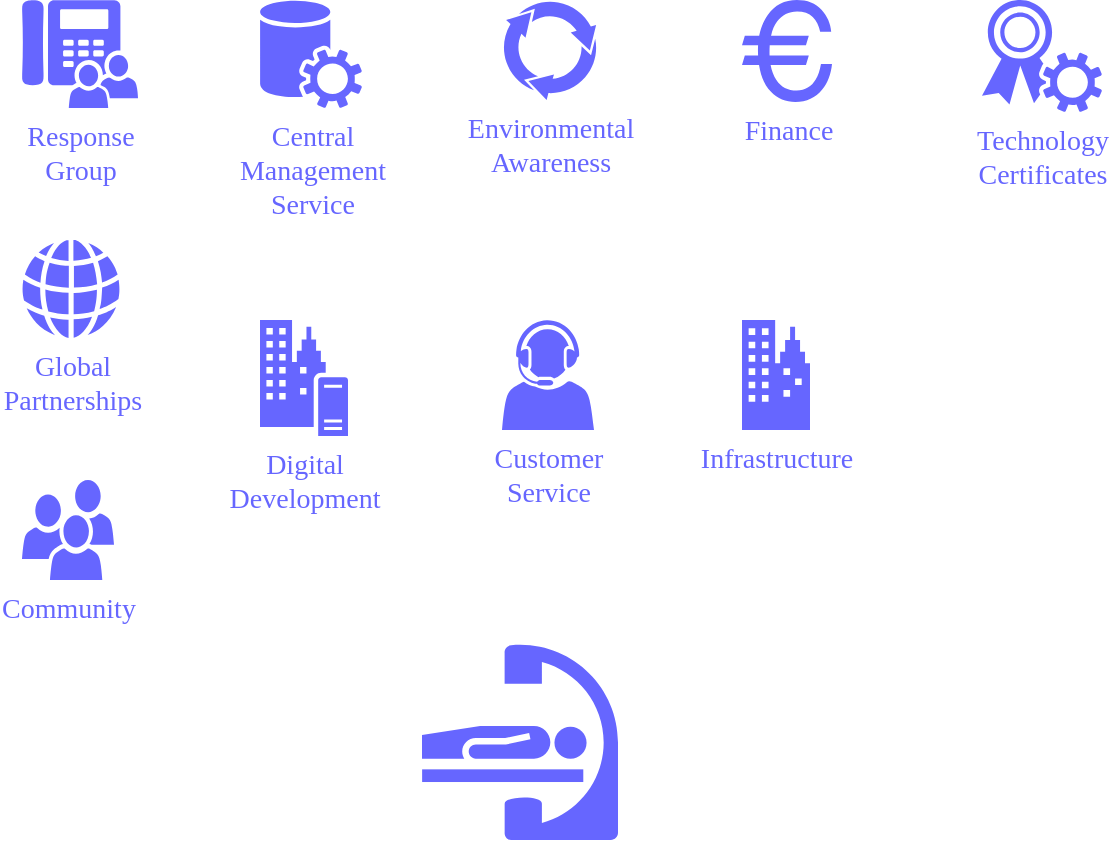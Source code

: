 <mxfile version="14.2.7" type="github">
  <diagram name="Page-1" id="3e8102d1-ef87-2e61-34e1-82d9a586fe2e">
    <mxGraphModel dx="726" dy="672" grid="1" gridSize="10" guides="1" tooltips="1" connect="1" arrows="1" fold="1" page="1" pageScale="1" pageWidth="1100" pageHeight="850" background="#ffffff" math="0" shadow="0">
      <root>
        <mxCell id="0" />
        <mxCell id="1" parent="0" />
        <mxCell id="70666756c84bb93c-5" value="Community" style="shadow=0;dashed=0;html=1;strokeColor=none;labelPosition=center;verticalLabelPosition=bottom;verticalAlign=top;shape=mxgraph.office.users.users;rounded=0;comic=0;fontFamily=Verdana;fontSize=14;fillColor=#6666FF;fontColor=#6666FF;" parent="1" vertex="1">
          <mxGeometry x="280" y="280" width="46" height="50" as="geometry" />
        </mxCell>
        <mxCell id="70666756c84bb93c-6" value="Customer&lt;div&gt;Service&lt;/div&gt;" style="shadow=0;dashed=0;html=1;strokeColor=none;labelPosition=center;verticalLabelPosition=bottom;verticalAlign=top;shape=mxgraph.office.users.call_center_agent;rounded=0;comic=0;fontFamily=Verdana;fontSize=14;fillColor=#6666FF;fontColor=#6666FF;" parent="1" vertex="1">
          <mxGeometry x="520" y="200" width="46" height="55" as="geometry" />
        </mxCell>
        <mxCell id="70666756c84bb93c-7" value="Response&lt;div&gt;Group&lt;/div&gt;" style="shadow=0;dashed=0;html=1;strokeColor=none;labelPosition=center;verticalLabelPosition=bottom;verticalAlign=top;shape=mxgraph.office.users.response_group;rounded=0;comic=0;fontFamily=Verdana;fontSize=14;fillColor=#6666FF;fontColor=#6666FF;" parent="1" vertex="1">
          <mxGeometry x="280" y="40" width="58" height="54" as="geometry" />
        </mxCell>
        <mxCell id="70666756c84bb93c-8" value="Central&lt;div&gt;Management&lt;/div&gt;&lt;div&gt;Service&lt;/div&gt;" style="shadow=0;dashed=0;html=1;strokeColor=none;labelPosition=center;verticalLabelPosition=bottom;verticalAlign=top;shape=mxgraph.office.services.central_management_service;rounded=0;comic=0;fontFamily=Verdana;fontSize=14;fillColor=#6666FF;fontColor=#6666FF;" parent="1" vertex="1">
          <mxGeometry x="399" y="40" width="51" height="54" as="geometry" />
        </mxCell>
        <mxCell id="70666756c84bb93c-9" value="Digital&lt;div&gt;Development&lt;/div&gt;" style="shadow=0;dashed=0;html=1;strokeColor=none;labelPosition=center;verticalLabelPosition=bottom;verticalAlign=top;shape=mxgraph.office.servers.on_premises_server;rounded=0;comic=0;fontFamily=Verdana;fontSize=14;fillColor=#6666FF;fontColor=#6666FF;" parent="1" vertex="1">
          <mxGeometry x="399" y="200" width="44" height="58" as="geometry" />
        </mxCell>
        <mxCell id="70666756c84bb93c-10" value="Technology&lt;div&gt;Certificates&lt;/div&gt;" style="shadow=0;dashed=0;html=1;strokeColor=none;labelPosition=center;verticalLabelPosition=bottom;verticalAlign=top;shape=mxgraph.office.security.token_service;rounded=0;comic=0;fontFamily=Verdana;fontSize=14;fillColor=#6666FF;fontColor=#6666FF;" parent="1" vertex="1">
          <mxGeometry x="760" y="40" width="60" height="56" as="geometry" />
        </mxCell>
        <mxCell id="70666756c84bb93c-11" value="Infrastructure" style="shadow=0;dashed=0;html=1;strokeColor=none;labelPosition=center;verticalLabelPosition=bottom;verticalAlign=top;shape=mxgraph.office.concepts.on_premises;rounded=0;comic=0;fontFamily=Verdana;fontSize=14;fillColor=#6666FF;fontColor=#6666FF;" parent="1" vertex="1">
          <mxGeometry x="640" y="200" width="34" height="55" as="geometry" />
        </mxCell>
        <mxCell id="70666756c84bb93c-12" value="Global&lt;div&gt;Partnerships&lt;/div&gt;" style="shadow=0;dashed=0;html=1;strokeColor=none;labelPosition=center;verticalLabelPosition=bottom;verticalAlign=top;shape=mxgraph.office.concepts.globe_internet;rounded=0;comic=0;fontFamily=Verdana;fontSize=14;fillColor=#6666FF;fontColor=#6666FF;" parent="1" vertex="1">
          <mxGeometry x="280" y="160" width="49" height="49" as="geometry" />
        </mxCell>
        <mxCell id="70666756c84bb93c-13" value="Environmental&lt;div&gt;Awareness&lt;/div&gt;" style="shadow=0;dashed=0;html=1;strokeColor=none;shape=mxgraph.mscae.general.continuous_cycle;rounded=0;comic=0;fontFamily=Verdana;fontSize=14;verticalAlign=top;labelPosition=center;verticalLabelPosition=bottom;align=center;fillColor=#6666FF;fontColor=#6666FF;" parent="1" vertex="1">
          <mxGeometry x="520" y="40" width="48" height="50" as="geometry" />
        </mxCell>
        <mxCell id="70666756c84bb93c-15" value="Finance" style="shape=mxgraph.signs.travel.euro;html=1;strokeColor=none;verticalLabelPosition=bottom;verticalAlign=top;align=center;rounded=0;shadow=0;dashed=0;comic=0;fontFamily=Verdana;fontSize=14;fontColor=#6666FF;fillColor=#6666FF;" parent="1" vertex="1">
          <mxGeometry x="640" y="40" width="45" height="51" as="geometry" />
        </mxCell>
        <mxCell id="XwONbnOVvIPLynDEQfnc-1" value="" style="shape=mxgraph.signs.healthcare.cath_lab;html=1;pointerEvents=1;strokeColor=none;verticalLabelPosition=bottom;verticalAlign=top;align=center;fontColor=#6666FF;fillColor=#6666FF;" vertex="1" parent="1">
          <mxGeometry x="480" y="360" width="98" height="100" as="geometry" />
        </mxCell>
      </root>
    </mxGraphModel>
  </diagram>
</mxfile>
